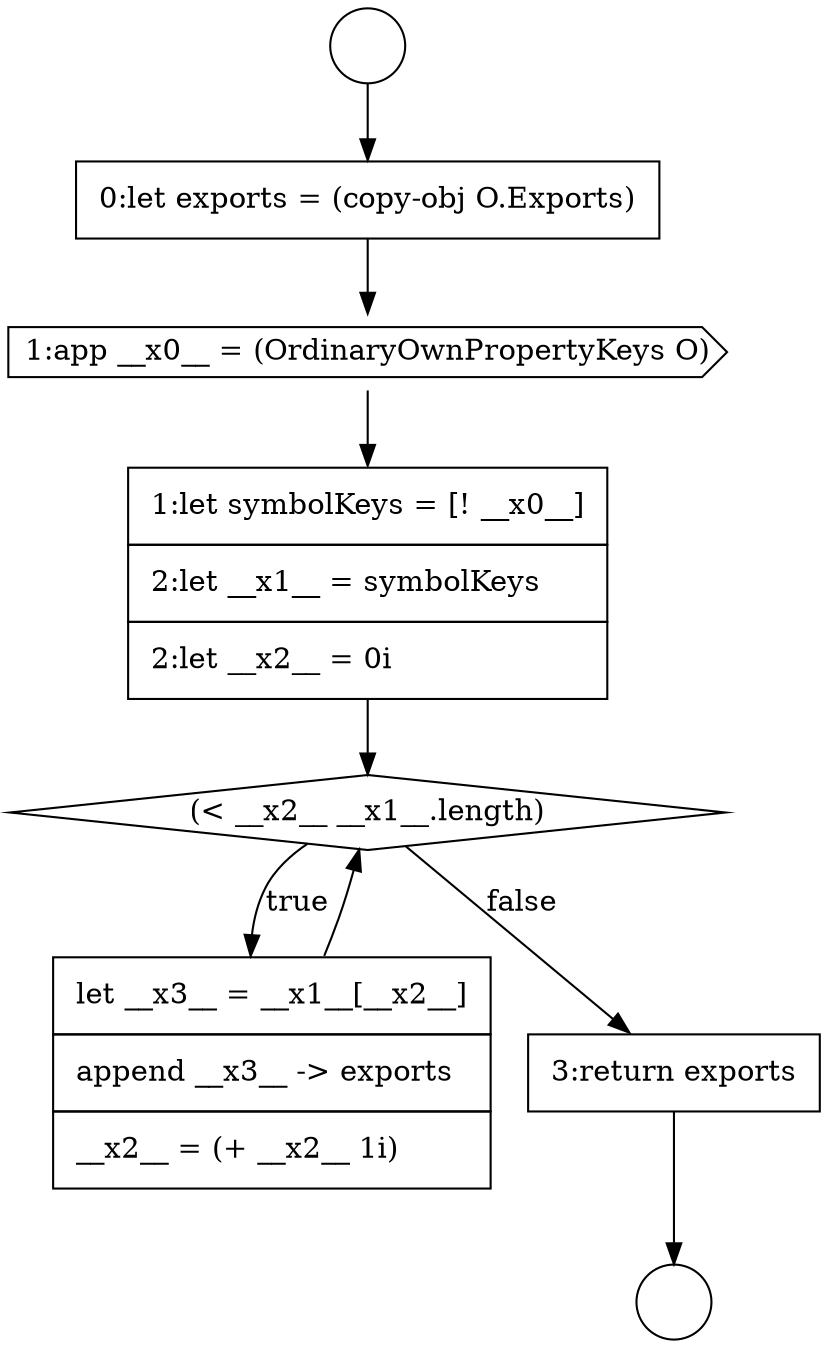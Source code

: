 digraph {
  node2607 [shape=none, margin=0, label=<<font color="black">
    <table border="0" cellborder="1" cellspacing="0" cellpadding="10">
      <tr><td align="left">1:let symbolKeys = [! __x0__]</td></tr>
      <tr><td align="left">2:let __x1__ = symbolKeys</td></tr>
      <tr><td align="left">2:let __x2__ = 0i</td></tr>
    </table>
  </font>> color="black" fillcolor="white" style=filled]
  node2603 [shape=circle label=" " color="black" fillcolor="white" style=filled]
  node2606 [shape=cds, label=<<font color="black">1:app __x0__ = (OrdinaryOwnPropertyKeys O)</font>> color="black" fillcolor="white" style=filled]
  node2609 [shape=none, margin=0, label=<<font color="black">
    <table border="0" cellborder="1" cellspacing="0" cellpadding="10">
      <tr><td align="left">let __x3__ = __x1__[__x2__]</td></tr>
      <tr><td align="left">append __x3__ -&gt; exports</td></tr>
      <tr><td align="left">__x2__ = (+ __x2__ 1i)</td></tr>
    </table>
  </font>> color="black" fillcolor="white" style=filled]
  node2608 [shape=diamond, label=<<font color="black">(&lt; __x2__ __x1__.length)</font>> color="black" fillcolor="white" style=filled]
  node2604 [shape=circle label=" " color="black" fillcolor="white" style=filled]
  node2605 [shape=none, margin=0, label=<<font color="black">
    <table border="0" cellborder="1" cellspacing="0" cellpadding="10">
      <tr><td align="left">0:let exports = (copy-obj O.Exports)</td></tr>
    </table>
  </font>> color="black" fillcolor="white" style=filled]
  node2610 [shape=none, margin=0, label=<<font color="black">
    <table border="0" cellborder="1" cellspacing="0" cellpadding="10">
      <tr><td align="left">3:return exports</td></tr>
    </table>
  </font>> color="black" fillcolor="white" style=filled]
  node2610 -> node2604 [ color="black"]
  node2607 -> node2608 [ color="black"]
  node2605 -> node2606 [ color="black"]
  node2609 -> node2608 [ color="black"]
  node2603 -> node2605 [ color="black"]
  node2608 -> node2609 [label=<<font color="black">true</font>> color="black"]
  node2608 -> node2610 [label=<<font color="black">false</font>> color="black"]
  node2606 -> node2607 [ color="black"]
}
